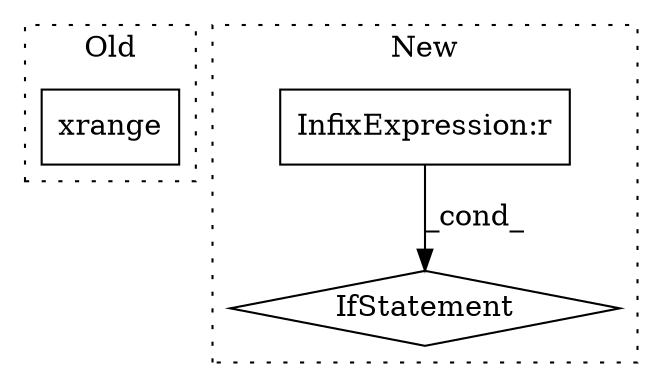digraph G {
subgraph cluster0 {
1 [label="xrange" a="32" s="2713,2729" l="7,1" shape="box"];
label = "Old";
style="dotted";
}
subgraph cluster1 {
2 [label="IfStatement" a="25" s="2465" l="3" shape="diamond"];
3 [label="InfixExpression:r" a="27" s="2358" l="4" shape="box"];
label = "New";
style="dotted";
}
3 -> 2 [label="_cond_"];
}